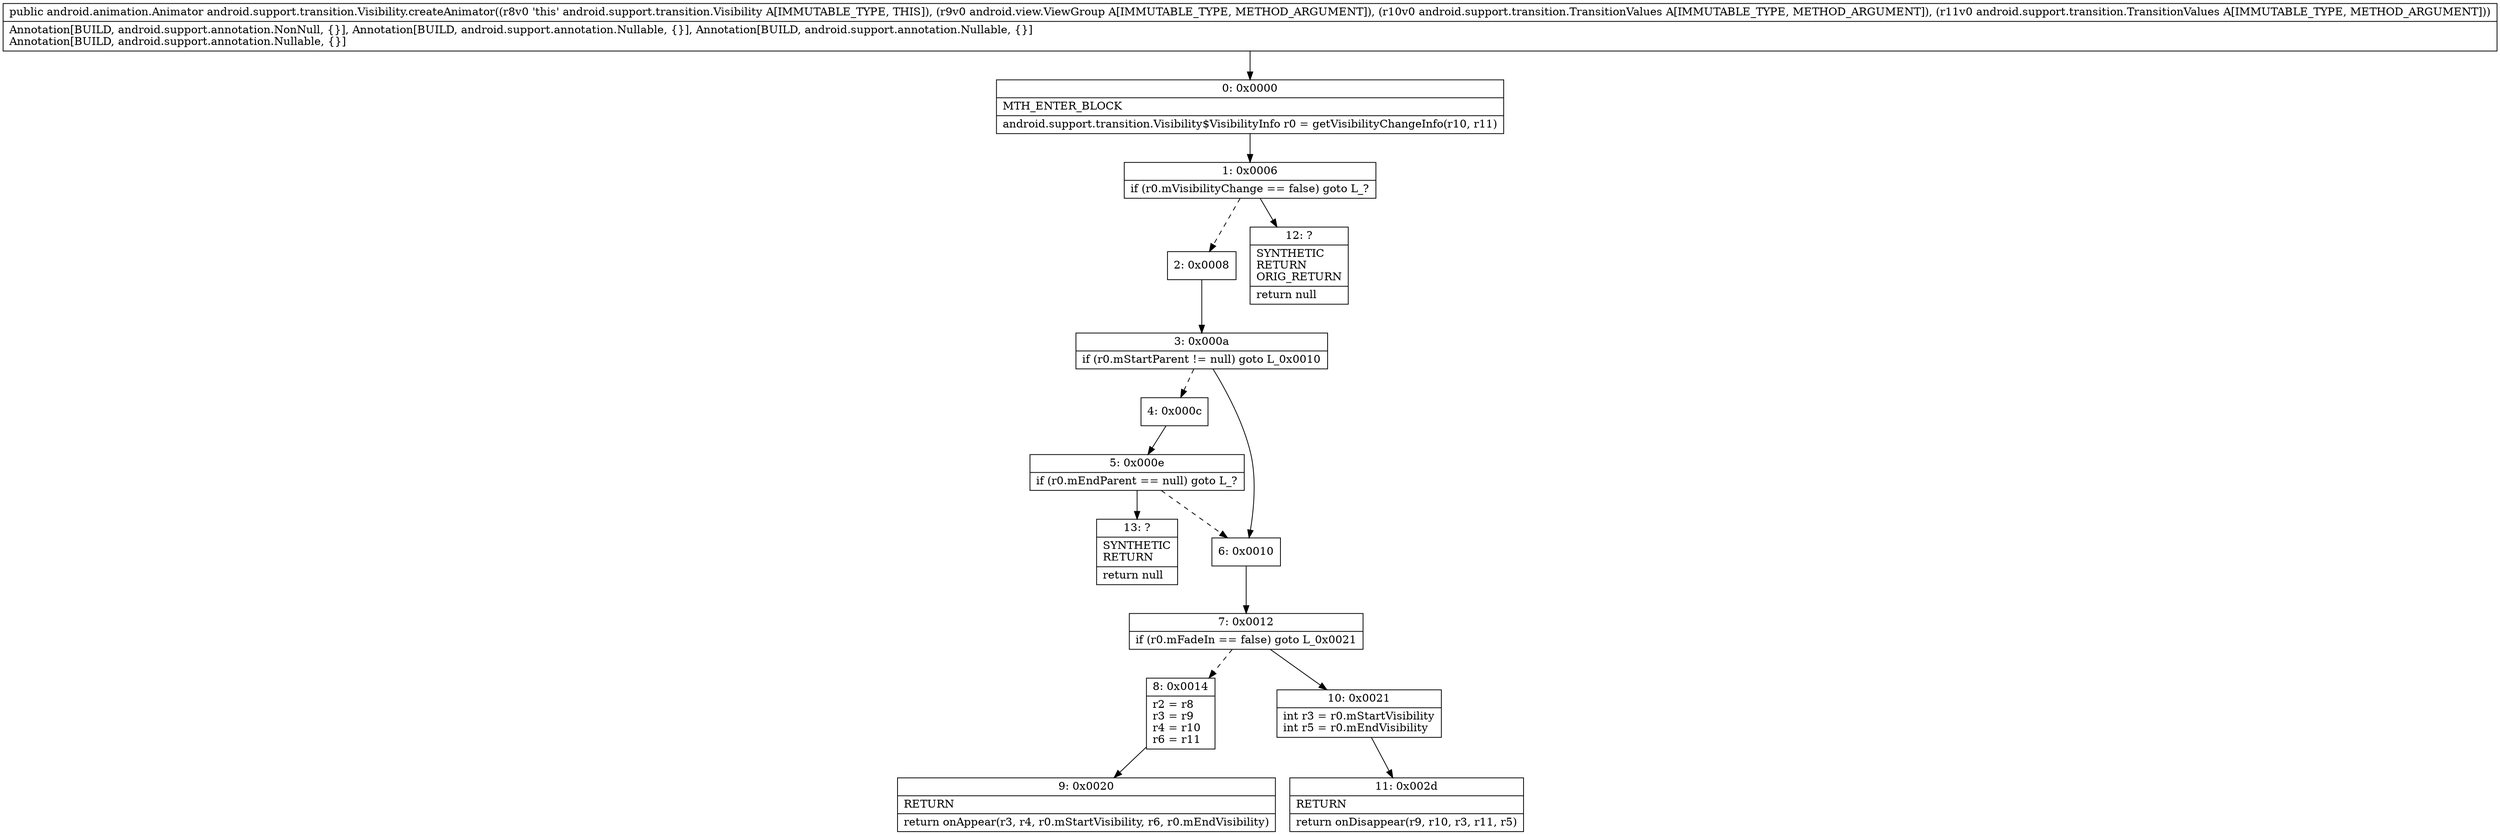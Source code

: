 digraph "CFG forandroid.support.transition.Visibility.createAnimator(Landroid\/view\/ViewGroup;Landroid\/support\/transition\/TransitionValues;Landroid\/support\/transition\/TransitionValues;)Landroid\/animation\/Animator;" {
Node_0 [shape=record,label="{0\:\ 0x0000|MTH_ENTER_BLOCK\l|android.support.transition.Visibility$VisibilityInfo r0 = getVisibilityChangeInfo(r10, r11)\l}"];
Node_1 [shape=record,label="{1\:\ 0x0006|if (r0.mVisibilityChange == false) goto L_?\l}"];
Node_2 [shape=record,label="{2\:\ 0x0008}"];
Node_3 [shape=record,label="{3\:\ 0x000a|if (r0.mStartParent != null) goto L_0x0010\l}"];
Node_4 [shape=record,label="{4\:\ 0x000c}"];
Node_5 [shape=record,label="{5\:\ 0x000e|if (r0.mEndParent == null) goto L_?\l}"];
Node_6 [shape=record,label="{6\:\ 0x0010}"];
Node_7 [shape=record,label="{7\:\ 0x0012|if (r0.mFadeIn == false) goto L_0x0021\l}"];
Node_8 [shape=record,label="{8\:\ 0x0014|r2 = r8\lr3 = r9\lr4 = r10\lr6 = r11\l}"];
Node_9 [shape=record,label="{9\:\ 0x0020|RETURN\l|return onAppear(r3, r4, r0.mStartVisibility, r6, r0.mEndVisibility)\l}"];
Node_10 [shape=record,label="{10\:\ 0x0021|int r3 = r0.mStartVisibility\lint r5 = r0.mEndVisibility\l}"];
Node_11 [shape=record,label="{11\:\ 0x002d|RETURN\l|return onDisappear(r9, r10, r3, r11, r5)\l}"];
Node_12 [shape=record,label="{12\:\ ?|SYNTHETIC\lRETURN\lORIG_RETURN\l|return null\l}"];
Node_13 [shape=record,label="{13\:\ ?|SYNTHETIC\lRETURN\l|return null\l}"];
MethodNode[shape=record,label="{public android.animation.Animator android.support.transition.Visibility.createAnimator((r8v0 'this' android.support.transition.Visibility A[IMMUTABLE_TYPE, THIS]), (r9v0 android.view.ViewGroup A[IMMUTABLE_TYPE, METHOD_ARGUMENT]), (r10v0 android.support.transition.TransitionValues A[IMMUTABLE_TYPE, METHOD_ARGUMENT]), (r11v0 android.support.transition.TransitionValues A[IMMUTABLE_TYPE, METHOD_ARGUMENT]))  | Annotation[BUILD, android.support.annotation.NonNull, \{\}], Annotation[BUILD, android.support.annotation.Nullable, \{\}], Annotation[BUILD, android.support.annotation.Nullable, \{\}]\lAnnotation[BUILD, android.support.annotation.Nullable, \{\}]\l}"];
MethodNode -> Node_0;
Node_0 -> Node_1;
Node_1 -> Node_2[style=dashed];
Node_1 -> Node_12;
Node_2 -> Node_3;
Node_3 -> Node_4[style=dashed];
Node_3 -> Node_6;
Node_4 -> Node_5;
Node_5 -> Node_6[style=dashed];
Node_5 -> Node_13;
Node_6 -> Node_7;
Node_7 -> Node_8[style=dashed];
Node_7 -> Node_10;
Node_8 -> Node_9;
Node_10 -> Node_11;
}

